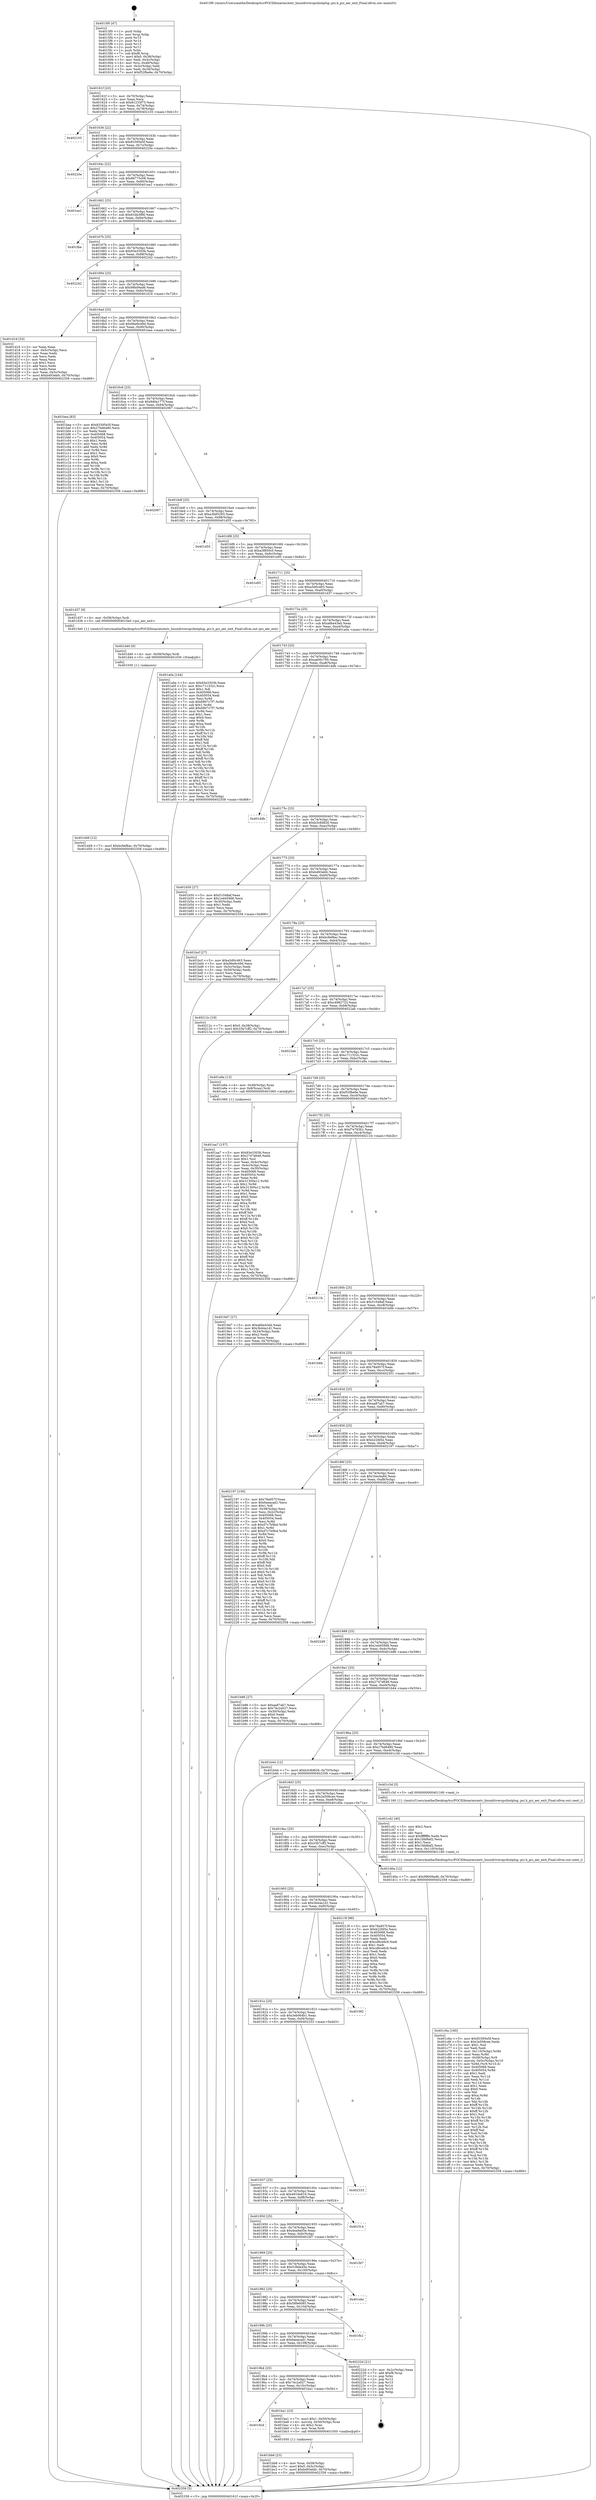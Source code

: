 digraph "0x4015f0" {
  label = "0x4015f0 (/mnt/c/Users/mathe/Desktop/tcc/POCII/binaries/extr_linuxdriverspcihotplug..pci.h_pci_aer_exit_Final-ollvm.out::main(0))"
  labelloc = "t"
  node[shape=record]

  Entry [label="",width=0.3,height=0.3,shape=circle,fillcolor=black,style=filled]
  "0x40161f" [label="{
     0x40161f [23]\l
     | [instrs]\l
     &nbsp;&nbsp;0x40161f \<+3\>: mov -0x70(%rbp),%eax\l
     &nbsp;&nbsp;0x401622 \<+2\>: mov %eax,%ecx\l
     &nbsp;&nbsp;0x401624 \<+6\>: sub $0x81233f75,%ecx\l
     &nbsp;&nbsp;0x40162a \<+3\>: mov %eax,-0x74(%rbp)\l
     &nbsp;&nbsp;0x40162d \<+3\>: mov %ecx,-0x78(%rbp)\l
     &nbsp;&nbsp;0x401630 \<+6\>: je 0000000000402103 \<main+0xb13\>\l
  }"]
  "0x402103" [label="{
     0x402103\l
  }", style=dashed]
  "0x401636" [label="{
     0x401636 [22]\l
     | [instrs]\l
     &nbsp;&nbsp;0x401636 \<+5\>: jmp 000000000040163b \<main+0x4b\>\l
     &nbsp;&nbsp;0x40163b \<+3\>: mov -0x74(%rbp),%eax\l
     &nbsp;&nbsp;0x40163e \<+5\>: sub $0x83395e5f,%eax\l
     &nbsp;&nbsp;0x401643 \<+3\>: mov %eax,-0x7c(%rbp)\l
     &nbsp;&nbsp;0x401646 \<+6\>: je 000000000040225e \<main+0xc6e\>\l
  }"]
  Exit [label="",width=0.3,height=0.3,shape=circle,fillcolor=black,style=filled,peripheries=2]
  "0x40225e" [label="{
     0x40225e\l
  }", style=dashed]
  "0x40164c" [label="{
     0x40164c [22]\l
     | [instrs]\l
     &nbsp;&nbsp;0x40164c \<+5\>: jmp 0000000000401651 \<main+0x61\>\l
     &nbsp;&nbsp;0x401651 \<+3\>: mov -0x74(%rbp),%eax\l
     &nbsp;&nbsp;0x401654 \<+5\>: sub $0x86775c08,%eax\l
     &nbsp;&nbsp;0x401659 \<+3\>: mov %eax,-0x80(%rbp)\l
     &nbsp;&nbsp;0x40165c \<+6\>: je 0000000000401ea1 \<main+0x8b1\>\l
  }"]
  "0x401d49" [label="{
     0x401d49 [12]\l
     | [instrs]\l
     &nbsp;&nbsp;0x401d49 \<+7\>: movl $0xbc9ef8ac,-0x70(%rbp)\l
     &nbsp;&nbsp;0x401d50 \<+5\>: jmp 0000000000402358 \<main+0xd68\>\l
  }"]
  "0x401ea1" [label="{
     0x401ea1\l
  }", style=dashed]
  "0x401662" [label="{
     0x401662 [25]\l
     | [instrs]\l
     &nbsp;&nbsp;0x401662 \<+5\>: jmp 0000000000401667 \<main+0x77\>\l
     &nbsp;&nbsp;0x401667 \<+3\>: mov -0x74(%rbp),%eax\l
     &nbsp;&nbsp;0x40166a \<+5\>: sub $0x91bb3f86,%eax\l
     &nbsp;&nbsp;0x40166f \<+6\>: mov %eax,-0x84(%rbp)\l
     &nbsp;&nbsp;0x401675 \<+6\>: je 0000000000401fbe \<main+0x9ce\>\l
  }"]
  "0x401d40" [label="{
     0x401d40 [9]\l
     | [instrs]\l
     &nbsp;&nbsp;0x401d40 \<+4\>: mov -0x58(%rbp),%rdi\l
     &nbsp;&nbsp;0x401d44 \<+5\>: call 0000000000401030 \<free@plt\>\l
     | [calls]\l
     &nbsp;&nbsp;0x401030 \{1\} (unknown)\l
  }"]
  "0x401fbe" [label="{
     0x401fbe\l
  }", style=dashed]
  "0x40167b" [label="{
     0x40167b [25]\l
     | [instrs]\l
     &nbsp;&nbsp;0x40167b \<+5\>: jmp 0000000000401680 \<main+0x90\>\l
     &nbsp;&nbsp;0x401680 \<+3\>: mov -0x74(%rbp),%eax\l
     &nbsp;&nbsp;0x401683 \<+5\>: sub $0x93e3303b,%eax\l
     &nbsp;&nbsp;0x401688 \<+6\>: mov %eax,-0x88(%rbp)\l
     &nbsp;&nbsp;0x40168e \<+6\>: je 0000000000402242 \<main+0xc52\>\l
  }"]
  "0x401c6a" [label="{
     0x401c6a [160]\l
     | [instrs]\l
     &nbsp;&nbsp;0x401c6a \<+5\>: mov $0x83395e5f,%ecx\l
     &nbsp;&nbsp;0x401c6f \<+5\>: mov $0x2e508cee,%edx\l
     &nbsp;&nbsp;0x401c74 \<+3\>: mov $0x1,%sil\l
     &nbsp;&nbsp;0x401c77 \<+2\>: xor %edi,%edi\l
     &nbsp;&nbsp;0x401c79 \<+7\>: mov -0x110(%rbp),%r8d\l
     &nbsp;&nbsp;0x401c80 \<+4\>: imul %eax,%r8d\l
     &nbsp;&nbsp;0x401c84 \<+4\>: mov -0x58(%rbp),%r9\l
     &nbsp;&nbsp;0x401c88 \<+4\>: movslq -0x5c(%rbp),%r10\l
     &nbsp;&nbsp;0x401c8c \<+4\>: mov %r8d,(%r9,%r10,4)\l
     &nbsp;&nbsp;0x401c90 \<+7\>: mov 0x405068,%eax\l
     &nbsp;&nbsp;0x401c97 \<+8\>: mov 0x405054,%r8d\l
     &nbsp;&nbsp;0x401c9f \<+3\>: sub $0x1,%edi\l
     &nbsp;&nbsp;0x401ca2 \<+3\>: mov %eax,%r11d\l
     &nbsp;&nbsp;0x401ca5 \<+3\>: add %edi,%r11d\l
     &nbsp;&nbsp;0x401ca8 \<+4\>: imul %r11d,%eax\l
     &nbsp;&nbsp;0x401cac \<+3\>: and $0x1,%eax\l
     &nbsp;&nbsp;0x401caf \<+3\>: cmp $0x0,%eax\l
     &nbsp;&nbsp;0x401cb2 \<+3\>: sete %bl\l
     &nbsp;&nbsp;0x401cb5 \<+4\>: cmp $0xa,%r8d\l
     &nbsp;&nbsp;0x401cb9 \<+4\>: setl %r14b\l
     &nbsp;&nbsp;0x401cbd \<+3\>: mov %bl,%r15b\l
     &nbsp;&nbsp;0x401cc0 \<+4\>: xor $0xff,%r15b\l
     &nbsp;&nbsp;0x401cc4 \<+3\>: mov %r14b,%r12b\l
     &nbsp;&nbsp;0x401cc7 \<+4\>: xor $0xff,%r12b\l
     &nbsp;&nbsp;0x401ccb \<+4\>: xor $0x1,%sil\l
     &nbsp;&nbsp;0x401ccf \<+3\>: mov %r15b,%r13b\l
     &nbsp;&nbsp;0x401cd2 \<+4\>: and $0xff,%r13b\l
     &nbsp;&nbsp;0x401cd6 \<+3\>: and %sil,%bl\l
     &nbsp;&nbsp;0x401cd9 \<+3\>: mov %r12b,%al\l
     &nbsp;&nbsp;0x401cdc \<+2\>: and $0xff,%al\l
     &nbsp;&nbsp;0x401cde \<+3\>: and %sil,%r14b\l
     &nbsp;&nbsp;0x401ce1 \<+3\>: or %bl,%r13b\l
     &nbsp;&nbsp;0x401ce4 \<+3\>: or %r14b,%al\l
     &nbsp;&nbsp;0x401ce7 \<+3\>: xor %al,%r13b\l
     &nbsp;&nbsp;0x401cea \<+3\>: or %r12b,%r15b\l
     &nbsp;&nbsp;0x401ced \<+4\>: xor $0xff,%r15b\l
     &nbsp;&nbsp;0x401cf1 \<+4\>: or $0x1,%sil\l
     &nbsp;&nbsp;0x401cf5 \<+3\>: and %sil,%r15b\l
     &nbsp;&nbsp;0x401cf8 \<+3\>: or %r15b,%r13b\l
     &nbsp;&nbsp;0x401cfb \<+4\>: test $0x1,%r13b\l
     &nbsp;&nbsp;0x401cff \<+3\>: cmovne %edx,%ecx\l
     &nbsp;&nbsp;0x401d02 \<+3\>: mov %ecx,-0x70(%rbp)\l
     &nbsp;&nbsp;0x401d05 \<+5\>: jmp 0000000000402358 \<main+0xd68\>\l
  }"]
  "0x402242" [label="{
     0x402242\l
  }", style=dashed]
  "0x401694" [label="{
     0x401694 [25]\l
     | [instrs]\l
     &nbsp;&nbsp;0x401694 \<+5\>: jmp 0000000000401699 \<main+0xa9\>\l
     &nbsp;&nbsp;0x401699 \<+3\>: mov -0x74(%rbp),%eax\l
     &nbsp;&nbsp;0x40169c \<+5\>: sub $0x99b09ad6,%eax\l
     &nbsp;&nbsp;0x4016a1 \<+6\>: mov %eax,-0x8c(%rbp)\l
     &nbsp;&nbsp;0x4016a7 \<+6\>: je 0000000000401d16 \<main+0x726\>\l
  }"]
  "0x401c42" [label="{
     0x401c42 [40]\l
     | [instrs]\l
     &nbsp;&nbsp;0x401c42 \<+5\>: mov $0x2,%ecx\l
     &nbsp;&nbsp;0x401c47 \<+1\>: cltd\l
     &nbsp;&nbsp;0x401c48 \<+2\>: idiv %ecx\l
     &nbsp;&nbsp;0x401c4a \<+6\>: imul $0xfffffffe,%edx,%ecx\l
     &nbsp;&nbsp;0x401c50 \<+6\>: sub $0x1fdd8af2,%ecx\l
     &nbsp;&nbsp;0x401c56 \<+3\>: add $0x1,%ecx\l
     &nbsp;&nbsp;0x401c59 \<+6\>: add $0x1fdd8af2,%ecx\l
     &nbsp;&nbsp;0x401c5f \<+6\>: mov %ecx,-0x110(%rbp)\l
     &nbsp;&nbsp;0x401c65 \<+5\>: call 0000000000401160 \<next_i\>\l
     | [calls]\l
     &nbsp;&nbsp;0x401160 \{1\} (/mnt/c/Users/mathe/Desktop/tcc/POCII/binaries/extr_linuxdriverspcihotplug..pci.h_pci_aer_exit_Final-ollvm.out::next_i)\l
  }"]
  "0x401d16" [label="{
     0x401d16 [33]\l
     | [instrs]\l
     &nbsp;&nbsp;0x401d16 \<+2\>: xor %eax,%eax\l
     &nbsp;&nbsp;0x401d18 \<+3\>: mov -0x5c(%rbp),%ecx\l
     &nbsp;&nbsp;0x401d1b \<+2\>: mov %eax,%edx\l
     &nbsp;&nbsp;0x401d1d \<+2\>: sub %ecx,%edx\l
     &nbsp;&nbsp;0x401d1f \<+2\>: mov %eax,%ecx\l
     &nbsp;&nbsp;0x401d21 \<+3\>: sub $0x1,%ecx\l
     &nbsp;&nbsp;0x401d24 \<+2\>: add %ecx,%edx\l
     &nbsp;&nbsp;0x401d26 \<+2\>: sub %edx,%eax\l
     &nbsp;&nbsp;0x401d28 \<+3\>: mov %eax,-0x5c(%rbp)\l
     &nbsp;&nbsp;0x401d2b \<+7\>: movl $0xb493ebfc,-0x70(%rbp)\l
     &nbsp;&nbsp;0x401d32 \<+5\>: jmp 0000000000402358 \<main+0xd68\>\l
  }"]
  "0x4016ad" [label="{
     0x4016ad [25]\l
     | [instrs]\l
     &nbsp;&nbsp;0x4016ad \<+5\>: jmp 00000000004016b2 \<main+0xc2\>\l
     &nbsp;&nbsp;0x4016b2 \<+3\>: mov -0x74(%rbp),%eax\l
     &nbsp;&nbsp;0x4016b5 \<+5\>: sub $0x9be9c49d,%eax\l
     &nbsp;&nbsp;0x4016ba \<+6\>: mov %eax,-0x90(%rbp)\l
     &nbsp;&nbsp;0x4016c0 \<+6\>: je 0000000000401bea \<main+0x5fa\>\l
  }"]
  "0x401bb8" [label="{
     0x401bb8 [23]\l
     | [instrs]\l
     &nbsp;&nbsp;0x401bb8 \<+4\>: mov %rax,-0x58(%rbp)\l
     &nbsp;&nbsp;0x401bbc \<+7\>: movl $0x0,-0x5c(%rbp)\l
     &nbsp;&nbsp;0x401bc3 \<+7\>: movl $0xb493ebfc,-0x70(%rbp)\l
     &nbsp;&nbsp;0x401bca \<+5\>: jmp 0000000000402358 \<main+0xd68\>\l
  }"]
  "0x401bea" [label="{
     0x401bea [83]\l
     | [instrs]\l
     &nbsp;&nbsp;0x401bea \<+5\>: mov $0x83395e5f,%eax\l
     &nbsp;&nbsp;0x401bef \<+5\>: mov $0x27bd6480,%ecx\l
     &nbsp;&nbsp;0x401bf4 \<+2\>: xor %edx,%edx\l
     &nbsp;&nbsp;0x401bf6 \<+7\>: mov 0x405068,%esi\l
     &nbsp;&nbsp;0x401bfd \<+7\>: mov 0x405054,%edi\l
     &nbsp;&nbsp;0x401c04 \<+3\>: sub $0x1,%edx\l
     &nbsp;&nbsp;0x401c07 \<+3\>: mov %esi,%r8d\l
     &nbsp;&nbsp;0x401c0a \<+3\>: add %edx,%r8d\l
     &nbsp;&nbsp;0x401c0d \<+4\>: imul %r8d,%esi\l
     &nbsp;&nbsp;0x401c11 \<+3\>: and $0x1,%esi\l
     &nbsp;&nbsp;0x401c14 \<+3\>: cmp $0x0,%esi\l
     &nbsp;&nbsp;0x401c17 \<+4\>: sete %r9b\l
     &nbsp;&nbsp;0x401c1b \<+3\>: cmp $0xa,%edi\l
     &nbsp;&nbsp;0x401c1e \<+4\>: setl %r10b\l
     &nbsp;&nbsp;0x401c22 \<+3\>: mov %r9b,%r11b\l
     &nbsp;&nbsp;0x401c25 \<+3\>: and %r10b,%r11b\l
     &nbsp;&nbsp;0x401c28 \<+3\>: xor %r10b,%r9b\l
     &nbsp;&nbsp;0x401c2b \<+3\>: or %r9b,%r11b\l
     &nbsp;&nbsp;0x401c2e \<+4\>: test $0x1,%r11b\l
     &nbsp;&nbsp;0x401c32 \<+3\>: cmovne %ecx,%eax\l
     &nbsp;&nbsp;0x401c35 \<+3\>: mov %eax,-0x70(%rbp)\l
     &nbsp;&nbsp;0x401c38 \<+5\>: jmp 0000000000402358 \<main+0xd68\>\l
  }"]
  "0x4016c6" [label="{
     0x4016c6 [25]\l
     | [instrs]\l
     &nbsp;&nbsp;0x4016c6 \<+5\>: jmp 00000000004016cb \<main+0xdb\>\l
     &nbsp;&nbsp;0x4016cb \<+3\>: mov -0x74(%rbp),%eax\l
     &nbsp;&nbsp;0x4016ce \<+5\>: sub $0x9d0a177f,%eax\l
     &nbsp;&nbsp;0x4016d3 \<+6\>: mov %eax,-0x94(%rbp)\l
     &nbsp;&nbsp;0x4016d9 \<+6\>: je 0000000000402067 \<main+0xa77\>\l
  }"]
  "0x4019cd" [label="{
     0x4019cd\l
  }", style=dashed]
  "0x402067" [label="{
     0x402067\l
  }", style=dashed]
  "0x4016df" [label="{
     0x4016df [25]\l
     | [instrs]\l
     &nbsp;&nbsp;0x4016df \<+5\>: jmp 00000000004016e4 \<main+0xf4\>\l
     &nbsp;&nbsp;0x4016e4 \<+3\>: mov -0x74(%rbp),%eax\l
     &nbsp;&nbsp;0x4016e7 \<+5\>: sub $0xa3b85293,%eax\l
     &nbsp;&nbsp;0x4016ec \<+6\>: mov %eax,-0x98(%rbp)\l
     &nbsp;&nbsp;0x4016f2 \<+6\>: je 0000000000401d55 \<main+0x765\>\l
  }"]
  "0x401ba1" [label="{
     0x401ba1 [23]\l
     | [instrs]\l
     &nbsp;&nbsp;0x401ba1 \<+7\>: movl $0x1,-0x50(%rbp)\l
     &nbsp;&nbsp;0x401ba8 \<+4\>: movslq -0x50(%rbp),%rax\l
     &nbsp;&nbsp;0x401bac \<+4\>: shl $0x2,%rax\l
     &nbsp;&nbsp;0x401bb0 \<+3\>: mov %rax,%rdi\l
     &nbsp;&nbsp;0x401bb3 \<+5\>: call 0000000000401050 \<malloc@plt\>\l
     | [calls]\l
     &nbsp;&nbsp;0x401050 \{1\} (unknown)\l
  }"]
  "0x401d55" [label="{
     0x401d55\l
  }", style=dashed]
  "0x4016f8" [label="{
     0x4016f8 [25]\l
     | [instrs]\l
     &nbsp;&nbsp;0x4016f8 \<+5\>: jmp 00000000004016fd \<main+0x10d\>\l
     &nbsp;&nbsp;0x4016fd \<+3\>: mov -0x74(%rbp),%eax\l
     &nbsp;&nbsp;0x401700 \<+5\>: sub $0xa3f850c0,%eax\l
     &nbsp;&nbsp;0x401705 \<+6\>: mov %eax,-0x9c(%rbp)\l
     &nbsp;&nbsp;0x40170b \<+6\>: je 0000000000401e95 \<main+0x8a5\>\l
  }"]
  "0x4019b4" [label="{
     0x4019b4 [25]\l
     | [instrs]\l
     &nbsp;&nbsp;0x4019b4 \<+5\>: jmp 00000000004019b9 \<main+0x3c9\>\l
     &nbsp;&nbsp;0x4019b9 \<+3\>: mov -0x74(%rbp),%eax\l
     &nbsp;&nbsp;0x4019bc \<+5\>: sub $0x74c2a027,%eax\l
     &nbsp;&nbsp;0x4019c1 \<+6\>: mov %eax,-0x10c(%rbp)\l
     &nbsp;&nbsp;0x4019c7 \<+6\>: je 0000000000401ba1 \<main+0x5b1\>\l
  }"]
  "0x401e95" [label="{
     0x401e95\l
  }", style=dashed]
  "0x401711" [label="{
     0x401711 [25]\l
     | [instrs]\l
     &nbsp;&nbsp;0x401711 \<+5\>: jmp 0000000000401716 \<main+0x126\>\l
     &nbsp;&nbsp;0x401716 \<+3\>: mov -0x74(%rbp),%eax\l
     &nbsp;&nbsp;0x401719 \<+5\>: sub $0xa5d0c463,%eax\l
     &nbsp;&nbsp;0x40171e \<+6\>: mov %eax,-0xa0(%rbp)\l
     &nbsp;&nbsp;0x401724 \<+6\>: je 0000000000401d37 \<main+0x747\>\l
  }"]
  "0x40222d" [label="{
     0x40222d [21]\l
     | [instrs]\l
     &nbsp;&nbsp;0x40222d \<+3\>: mov -0x2c(%rbp),%eax\l
     &nbsp;&nbsp;0x402230 \<+7\>: add $0xf8,%rsp\l
     &nbsp;&nbsp;0x402237 \<+1\>: pop %rbx\l
     &nbsp;&nbsp;0x402238 \<+2\>: pop %r12\l
     &nbsp;&nbsp;0x40223a \<+2\>: pop %r13\l
     &nbsp;&nbsp;0x40223c \<+2\>: pop %r14\l
     &nbsp;&nbsp;0x40223e \<+2\>: pop %r15\l
     &nbsp;&nbsp;0x402240 \<+1\>: pop %rbp\l
     &nbsp;&nbsp;0x402241 \<+1\>: ret\l
  }"]
  "0x401d37" [label="{
     0x401d37 [9]\l
     | [instrs]\l
     &nbsp;&nbsp;0x401d37 \<+4\>: mov -0x58(%rbp),%rdi\l
     &nbsp;&nbsp;0x401d3b \<+5\>: call 00000000004015e0 \<pci_aer_exit\>\l
     | [calls]\l
     &nbsp;&nbsp;0x4015e0 \{1\} (/mnt/c/Users/mathe/Desktop/tcc/POCII/binaries/extr_linuxdriverspcihotplug..pci.h_pci_aer_exit_Final-ollvm.out::pci_aer_exit)\l
  }"]
  "0x40172a" [label="{
     0x40172a [25]\l
     | [instrs]\l
     &nbsp;&nbsp;0x40172a \<+5\>: jmp 000000000040172f \<main+0x13f\>\l
     &nbsp;&nbsp;0x40172f \<+3\>: mov -0x74(%rbp),%eax\l
     &nbsp;&nbsp;0x401732 \<+5\>: sub $0xa6be43eb,%eax\l
     &nbsp;&nbsp;0x401737 \<+6\>: mov %eax,-0xa4(%rbp)\l
     &nbsp;&nbsp;0x40173d \<+6\>: je 0000000000401a0a \<main+0x41a\>\l
  }"]
  "0x40199b" [label="{
     0x40199b [25]\l
     | [instrs]\l
     &nbsp;&nbsp;0x40199b \<+5\>: jmp 00000000004019a0 \<main+0x3b0\>\l
     &nbsp;&nbsp;0x4019a0 \<+3\>: mov -0x74(%rbp),%eax\l
     &nbsp;&nbsp;0x4019a3 \<+5\>: sub $0x6aeacad1,%eax\l
     &nbsp;&nbsp;0x4019a8 \<+6\>: mov %eax,-0x108(%rbp)\l
     &nbsp;&nbsp;0x4019ae \<+6\>: je 000000000040222d \<main+0xc3d\>\l
  }"]
  "0x401a0a" [label="{
     0x401a0a [144]\l
     | [instrs]\l
     &nbsp;&nbsp;0x401a0a \<+5\>: mov $0x93e3303b,%eax\l
     &nbsp;&nbsp;0x401a0f \<+5\>: mov $0xc711332c,%ecx\l
     &nbsp;&nbsp;0x401a14 \<+2\>: mov $0x1,%dl\l
     &nbsp;&nbsp;0x401a16 \<+7\>: mov 0x405068,%esi\l
     &nbsp;&nbsp;0x401a1d \<+7\>: mov 0x405054,%edi\l
     &nbsp;&nbsp;0x401a24 \<+3\>: mov %esi,%r8d\l
     &nbsp;&nbsp;0x401a27 \<+7\>: sub $0x6907c7f7,%r8d\l
     &nbsp;&nbsp;0x401a2e \<+4\>: sub $0x1,%r8d\l
     &nbsp;&nbsp;0x401a32 \<+7\>: add $0x6907c7f7,%r8d\l
     &nbsp;&nbsp;0x401a39 \<+4\>: imul %r8d,%esi\l
     &nbsp;&nbsp;0x401a3d \<+3\>: and $0x1,%esi\l
     &nbsp;&nbsp;0x401a40 \<+3\>: cmp $0x0,%esi\l
     &nbsp;&nbsp;0x401a43 \<+4\>: sete %r9b\l
     &nbsp;&nbsp;0x401a47 \<+3\>: cmp $0xa,%edi\l
     &nbsp;&nbsp;0x401a4a \<+4\>: setl %r10b\l
     &nbsp;&nbsp;0x401a4e \<+3\>: mov %r9b,%r11b\l
     &nbsp;&nbsp;0x401a51 \<+4\>: xor $0xff,%r11b\l
     &nbsp;&nbsp;0x401a55 \<+3\>: mov %r10b,%bl\l
     &nbsp;&nbsp;0x401a58 \<+3\>: xor $0xff,%bl\l
     &nbsp;&nbsp;0x401a5b \<+3\>: xor $0x1,%dl\l
     &nbsp;&nbsp;0x401a5e \<+3\>: mov %r11b,%r14b\l
     &nbsp;&nbsp;0x401a61 \<+4\>: and $0xff,%r14b\l
     &nbsp;&nbsp;0x401a65 \<+3\>: and %dl,%r9b\l
     &nbsp;&nbsp;0x401a68 \<+3\>: mov %bl,%r15b\l
     &nbsp;&nbsp;0x401a6b \<+4\>: and $0xff,%r15b\l
     &nbsp;&nbsp;0x401a6f \<+3\>: and %dl,%r10b\l
     &nbsp;&nbsp;0x401a72 \<+3\>: or %r9b,%r14b\l
     &nbsp;&nbsp;0x401a75 \<+3\>: or %r10b,%r15b\l
     &nbsp;&nbsp;0x401a78 \<+3\>: xor %r15b,%r14b\l
     &nbsp;&nbsp;0x401a7b \<+3\>: or %bl,%r11b\l
     &nbsp;&nbsp;0x401a7e \<+4\>: xor $0xff,%r11b\l
     &nbsp;&nbsp;0x401a82 \<+3\>: or $0x1,%dl\l
     &nbsp;&nbsp;0x401a85 \<+3\>: and %dl,%r11b\l
     &nbsp;&nbsp;0x401a88 \<+3\>: or %r11b,%r14b\l
     &nbsp;&nbsp;0x401a8b \<+4\>: test $0x1,%r14b\l
     &nbsp;&nbsp;0x401a8f \<+3\>: cmovne %ecx,%eax\l
     &nbsp;&nbsp;0x401a92 \<+3\>: mov %eax,-0x70(%rbp)\l
     &nbsp;&nbsp;0x401a95 \<+5\>: jmp 0000000000402358 \<main+0xd68\>\l
  }"]
  "0x401743" [label="{
     0x401743 [25]\l
     | [instrs]\l
     &nbsp;&nbsp;0x401743 \<+5\>: jmp 0000000000401748 \<main+0x158\>\l
     &nbsp;&nbsp;0x401748 \<+3\>: mov -0x74(%rbp),%eax\l
     &nbsp;&nbsp;0x40174b \<+5\>: sub $0xaa00c795,%eax\l
     &nbsp;&nbsp;0x401750 \<+6\>: mov %eax,-0xa8(%rbp)\l
     &nbsp;&nbsp;0x401756 \<+6\>: je 0000000000401ddb \<main+0x7eb\>\l
  }"]
  "0x401fb2" [label="{
     0x401fb2\l
  }", style=dashed]
  "0x401ddb" [label="{
     0x401ddb\l
  }", style=dashed]
  "0x40175c" [label="{
     0x40175c [25]\l
     | [instrs]\l
     &nbsp;&nbsp;0x40175c \<+5\>: jmp 0000000000401761 \<main+0x171\>\l
     &nbsp;&nbsp;0x401761 \<+3\>: mov -0x74(%rbp),%eax\l
     &nbsp;&nbsp;0x401764 \<+5\>: sub $0xb3c8d826,%eax\l
     &nbsp;&nbsp;0x401769 \<+6\>: mov %eax,-0xac(%rbp)\l
     &nbsp;&nbsp;0x40176f \<+6\>: je 0000000000401b50 \<main+0x560\>\l
  }"]
  "0x401982" [label="{
     0x401982 [25]\l
     | [instrs]\l
     &nbsp;&nbsp;0x401982 \<+5\>: jmp 0000000000401987 \<main+0x397\>\l
     &nbsp;&nbsp;0x401987 \<+3\>: mov -0x74(%rbp),%eax\l
     &nbsp;&nbsp;0x40198a \<+5\>: sub $0x58fe6085,%eax\l
     &nbsp;&nbsp;0x40198f \<+6\>: mov %eax,-0x104(%rbp)\l
     &nbsp;&nbsp;0x401995 \<+6\>: je 0000000000401fb2 \<main+0x9c2\>\l
  }"]
  "0x401b50" [label="{
     0x401b50 [27]\l
     | [instrs]\l
     &nbsp;&nbsp;0x401b50 \<+5\>: mov $0x51048af,%eax\l
     &nbsp;&nbsp;0x401b55 \<+5\>: mov $0x1ed459d6,%ecx\l
     &nbsp;&nbsp;0x401b5a \<+3\>: mov -0x30(%rbp),%edx\l
     &nbsp;&nbsp;0x401b5d \<+3\>: cmp $0x1,%edx\l
     &nbsp;&nbsp;0x401b60 \<+3\>: cmovl %ecx,%eax\l
     &nbsp;&nbsp;0x401b63 \<+3\>: mov %eax,-0x70(%rbp)\l
     &nbsp;&nbsp;0x401b66 \<+5\>: jmp 0000000000402358 \<main+0xd68\>\l
  }"]
  "0x401775" [label="{
     0x401775 [25]\l
     | [instrs]\l
     &nbsp;&nbsp;0x401775 \<+5\>: jmp 000000000040177a \<main+0x18a\>\l
     &nbsp;&nbsp;0x40177a \<+3\>: mov -0x74(%rbp),%eax\l
     &nbsp;&nbsp;0x40177d \<+5\>: sub $0xb493ebfc,%eax\l
     &nbsp;&nbsp;0x401782 \<+6\>: mov %eax,-0xb0(%rbp)\l
     &nbsp;&nbsp;0x401788 \<+6\>: je 0000000000401bcf \<main+0x5df\>\l
  }"]
  "0x401ebc" [label="{
     0x401ebc\l
  }", style=dashed]
  "0x401bcf" [label="{
     0x401bcf [27]\l
     | [instrs]\l
     &nbsp;&nbsp;0x401bcf \<+5\>: mov $0xa5d0c463,%eax\l
     &nbsp;&nbsp;0x401bd4 \<+5\>: mov $0x9be9c49d,%ecx\l
     &nbsp;&nbsp;0x401bd9 \<+3\>: mov -0x5c(%rbp),%edx\l
     &nbsp;&nbsp;0x401bdc \<+3\>: cmp -0x50(%rbp),%edx\l
     &nbsp;&nbsp;0x401bdf \<+3\>: cmovl %ecx,%eax\l
     &nbsp;&nbsp;0x401be2 \<+3\>: mov %eax,-0x70(%rbp)\l
     &nbsp;&nbsp;0x401be5 \<+5\>: jmp 0000000000402358 \<main+0xd68\>\l
  }"]
  "0x40178e" [label="{
     0x40178e [25]\l
     | [instrs]\l
     &nbsp;&nbsp;0x40178e \<+5\>: jmp 0000000000401793 \<main+0x1a3\>\l
     &nbsp;&nbsp;0x401793 \<+3\>: mov -0x74(%rbp),%eax\l
     &nbsp;&nbsp;0x401796 \<+5\>: sub $0xbc9ef8ac,%eax\l
     &nbsp;&nbsp;0x40179b \<+6\>: mov %eax,-0xb4(%rbp)\l
     &nbsp;&nbsp;0x4017a1 \<+6\>: je 000000000040212c \<main+0xb3c\>\l
  }"]
  "0x401969" [label="{
     0x401969 [25]\l
     | [instrs]\l
     &nbsp;&nbsp;0x401969 \<+5\>: jmp 000000000040196e \<main+0x37e\>\l
     &nbsp;&nbsp;0x40196e \<+3\>: mov -0x74(%rbp),%eax\l
     &nbsp;&nbsp;0x401971 \<+5\>: sub $0x538da45e,%eax\l
     &nbsp;&nbsp;0x401976 \<+6\>: mov %eax,-0x100(%rbp)\l
     &nbsp;&nbsp;0x40197c \<+6\>: je 0000000000401ebc \<main+0x8cc\>\l
  }"]
  "0x40212c" [label="{
     0x40212c [19]\l
     | [instrs]\l
     &nbsp;&nbsp;0x40212c \<+7\>: movl $0x0,-0x38(%rbp)\l
     &nbsp;&nbsp;0x402133 \<+7\>: movl $0x33b7cff2,-0x70(%rbp)\l
     &nbsp;&nbsp;0x40213a \<+5\>: jmp 0000000000402358 \<main+0xd68\>\l
  }"]
  "0x4017a7" [label="{
     0x4017a7 [25]\l
     | [instrs]\l
     &nbsp;&nbsp;0x4017a7 \<+5\>: jmp 00000000004017ac \<main+0x1bc\>\l
     &nbsp;&nbsp;0x4017ac \<+3\>: mov -0x74(%rbp),%eax\l
     &nbsp;&nbsp;0x4017af \<+5\>: sub $0xc4982723,%eax\l
     &nbsp;&nbsp;0x4017b4 \<+6\>: mov %eax,-0xb8(%rbp)\l
     &nbsp;&nbsp;0x4017ba \<+6\>: je 00000000004022ab \<main+0xcbb\>\l
  }"]
  "0x401fd7" [label="{
     0x401fd7\l
  }", style=dashed]
  "0x4022ab" [label="{
     0x4022ab\l
  }", style=dashed]
  "0x4017c0" [label="{
     0x4017c0 [25]\l
     | [instrs]\l
     &nbsp;&nbsp;0x4017c0 \<+5\>: jmp 00000000004017c5 \<main+0x1d5\>\l
     &nbsp;&nbsp;0x4017c5 \<+3\>: mov -0x74(%rbp),%eax\l
     &nbsp;&nbsp;0x4017c8 \<+5\>: sub $0xc711332c,%eax\l
     &nbsp;&nbsp;0x4017cd \<+6\>: mov %eax,-0xbc(%rbp)\l
     &nbsp;&nbsp;0x4017d3 \<+6\>: je 0000000000401a9a \<main+0x4aa\>\l
  }"]
  "0x401950" [label="{
     0x401950 [25]\l
     | [instrs]\l
     &nbsp;&nbsp;0x401950 \<+5\>: jmp 0000000000401955 \<main+0x365\>\l
     &nbsp;&nbsp;0x401955 \<+3\>: mov -0x74(%rbp),%eax\l
     &nbsp;&nbsp;0x401958 \<+5\>: sub $0x4ea9a05e,%eax\l
     &nbsp;&nbsp;0x40195d \<+6\>: mov %eax,-0xfc(%rbp)\l
     &nbsp;&nbsp;0x401963 \<+6\>: je 0000000000401fd7 \<main+0x9e7\>\l
  }"]
  "0x401a9a" [label="{
     0x401a9a [13]\l
     | [instrs]\l
     &nbsp;&nbsp;0x401a9a \<+4\>: mov -0x48(%rbp),%rax\l
     &nbsp;&nbsp;0x401a9e \<+4\>: mov 0x8(%rax),%rdi\l
     &nbsp;&nbsp;0x401aa2 \<+5\>: call 0000000000401060 \<atoi@plt\>\l
     | [calls]\l
     &nbsp;&nbsp;0x401060 \{1\} (unknown)\l
  }"]
  "0x4017d9" [label="{
     0x4017d9 [25]\l
     | [instrs]\l
     &nbsp;&nbsp;0x4017d9 \<+5\>: jmp 00000000004017de \<main+0x1ee\>\l
     &nbsp;&nbsp;0x4017de \<+3\>: mov -0x74(%rbp),%eax\l
     &nbsp;&nbsp;0x4017e1 \<+5\>: sub $0xf52fbe6e,%eax\l
     &nbsp;&nbsp;0x4017e6 \<+6\>: mov %eax,-0xc0(%rbp)\l
     &nbsp;&nbsp;0x4017ec \<+6\>: je 00000000004019d7 \<main+0x3e7\>\l
  }"]
  "0x401f14" [label="{
     0x401f14\l
  }", style=dashed]
  "0x4019d7" [label="{
     0x4019d7 [27]\l
     | [instrs]\l
     &nbsp;&nbsp;0x4019d7 \<+5\>: mov $0xa6be43eb,%eax\l
     &nbsp;&nbsp;0x4019dc \<+5\>: mov $0x3b44a1d1,%ecx\l
     &nbsp;&nbsp;0x4019e1 \<+3\>: mov -0x34(%rbp),%edx\l
     &nbsp;&nbsp;0x4019e4 \<+3\>: cmp $0x2,%edx\l
     &nbsp;&nbsp;0x4019e7 \<+3\>: cmovne %ecx,%eax\l
     &nbsp;&nbsp;0x4019ea \<+3\>: mov %eax,-0x70(%rbp)\l
     &nbsp;&nbsp;0x4019ed \<+5\>: jmp 0000000000402358 \<main+0xd68\>\l
  }"]
  "0x4017f2" [label="{
     0x4017f2 [25]\l
     | [instrs]\l
     &nbsp;&nbsp;0x4017f2 \<+5\>: jmp 00000000004017f7 \<main+0x207\>\l
     &nbsp;&nbsp;0x4017f7 \<+3\>: mov -0x74(%rbp),%eax\l
     &nbsp;&nbsp;0x4017fa \<+5\>: sub $0xf7e783b1,%eax\l
     &nbsp;&nbsp;0x4017ff \<+6\>: mov %eax,-0xc4(%rbp)\l
     &nbsp;&nbsp;0x401805 \<+6\>: je 000000000040211b \<main+0xb2b\>\l
  }"]
  "0x402358" [label="{
     0x402358 [5]\l
     | [instrs]\l
     &nbsp;&nbsp;0x402358 \<+5\>: jmp 000000000040161f \<main+0x2f\>\l
  }"]
  "0x4015f0" [label="{
     0x4015f0 [47]\l
     | [instrs]\l
     &nbsp;&nbsp;0x4015f0 \<+1\>: push %rbp\l
     &nbsp;&nbsp;0x4015f1 \<+3\>: mov %rsp,%rbp\l
     &nbsp;&nbsp;0x4015f4 \<+2\>: push %r15\l
     &nbsp;&nbsp;0x4015f6 \<+2\>: push %r14\l
     &nbsp;&nbsp;0x4015f8 \<+2\>: push %r13\l
     &nbsp;&nbsp;0x4015fa \<+2\>: push %r12\l
     &nbsp;&nbsp;0x4015fc \<+1\>: push %rbx\l
     &nbsp;&nbsp;0x4015fd \<+7\>: sub $0xf8,%rsp\l
     &nbsp;&nbsp;0x401604 \<+7\>: movl $0x0,-0x38(%rbp)\l
     &nbsp;&nbsp;0x40160b \<+3\>: mov %edi,-0x3c(%rbp)\l
     &nbsp;&nbsp;0x40160e \<+4\>: mov %rsi,-0x48(%rbp)\l
     &nbsp;&nbsp;0x401612 \<+3\>: mov -0x3c(%rbp),%edi\l
     &nbsp;&nbsp;0x401615 \<+3\>: mov %edi,-0x34(%rbp)\l
     &nbsp;&nbsp;0x401618 \<+7\>: movl $0xf52fbe6e,-0x70(%rbp)\l
  }"]
  "0x401aa7" [label="{
     0x401aa7 [157]\l
     | [instrs]\l
     &nbsp;&nbsp;0x401aa7 \<+5\>: mov $0x93e3303b,%ecx\l
     &nbsp;&nbsp;0x401aac \<+5\>: mov $0x2747d646,%edx\l
     &nbsp;&nbsp;0x401ab1 \<+3\>: mov $0x1,%sil\l
     &nbsp;&nbsp;0x401ab4 \<+3\>: mov %eax,-0x4c(%rbp)\l
     &nbsp;&nbsp;0x401ab7 \<+3\>: mov -0x4c(%rbp),%eax\l
     &nbsp;&nbsp;0x401aba \<+3\>: mov %eax,-0x30(%rbp)\l
     &nbsp;&nbsp;0x401abd \<+7\>: mov 0x405068,%eax\l
     &nbsp;&nbsp;0x401ac4 \<+8\>: mov 0x405054,%r8d\l
     &nbsp;&nbsp;0x401acc \<+3\>: mov %eax,%r9d\l
     &nbsp;&nbsp;0x401acf \<+7\>: sub $0x31300a12,%r9d\l
     &nbsp;&nbsp;0x401ad6 \<+4\>: sub $0x1,%r9d\l
     &nbsp;&nbsp;0x401ada \<+7\>: add $0x31300a12,%r9d\l
     &nbsp;&nbsp;0x401ae1 \<+4\>: imul %r9d,%eax\l
     &nbsp;&nbsp;0x401ae5 \<+3\>: and $0x1,%eax\l
     &nbsp;&nbsp;0x401ae8 \<+3\>: cmp $0x0,%eax\l
     &nbsp;&nbsp;0x401aeb \<+4\>: sete %r10b\l
     &nbsp;&nbsp;0x401aef \<+4\>: cmp $0xa,%r8d\l
     &nbsp;&nbsp;0x401af3 \<+4\>: setl %r11b\l
     &nbsp;&nbsp;0x401af7 \<+3\>: mov %r10b,%bl\l
     &nbsp;&nbsp;0x401afa \<+3\>: xor $0xff,%bl\l
     &nbsp;&nbsp;0x401afd \<+3\>: mov %r11b,%r14b\l
     &nbsp;&nbsp;0x401b00 \<+4\>: xor $0xff,%r14b\l
     &nbsp;&nbsp;0x401b04 \<+4\>: xor $0x0,%sil\l
     &nbsp;&nbsp;0x401b08 \<+3\>: mov %bl,%r15b\l
     &nbsp;&nbsp;0x401b0b \<+4\>: and $0x0,%r15b\l
     &nbsp;&nbsp;0x401b0f \<+3\>: and %sil,%r10b\l
     &nbsp;&nbsp;0x401b12 \<+3\>: mov %r14b,%r12b\l
     &nbsp;&nbsp;0x401b15 \<+4\>: and $0x0,%r12b\l
     &nbsp;&nbsp;0x401b19 \<+3\>: and %sil,%r11b\l
     &nbsp;&nbsp;0x401b1c \<+3\>: or %r10b,%r15b\l
     &nbsp;&nbsp;0x401b1f \<+3\>: or %r11b,%r12b\l
     &nbsp;&nbsp;0x401b22 \<+3\>: xor %r12b,%r15b\l
     &nbsp;&nbsp;0x401b25 \<+3\>: or %r14b,%bl\l
     &nbsp;&nbsp;0x401b28 \<+3\>: xor $0xff,%bl\l
     &nbsp;&nbsp;0x401b2b \<+4\>: or $0x0,%sil\l
     &nbsp;&nbsp;0x401b2f \<+3\>: and %sil,%bl\l
     &nbsp;&nbsp;0x401b32 \<+3\>: or %bl,%r15b\l
     &nbsp;&nbsp;0x401b35 \<+4\>: test $0x1,%r15b\l
     &nbsp;&nbsp;0x401b39 \<+3\>: cmovne %edx,%ecx\l
     &nbsp;&nbsp;0x401b3c \<+3\>: mov %ecx,-0x70(%rbp)\l
     &nbsp;&nbsp;0x401b3f \<+5\>: jmp 0000000000402358 \<main+0xd68\>\l
  }"]
  "0x401937" [label="{
     0x401937 [25]\l
     | [instrs]\l
     &nbsp;&nbsp;0x401937 \<+5\>: jmp 000000000040193c \<main+0x34c\>\l
     &nbsp;&nbsp;0x40193c \<+3\>: mov -0x74(%rbp),%eax\l
     &nbsp;&nbsp;0x40193f \<+5\>: sub $0x4916e816,%eax\l
     &nbsp;&nbsp;0x401944 \<+6\>: mov %eax,-0xf8(%rbp)\l
     &nbsp;&nbsp;0x40194a \<+6\>: je 0000000000401f14 \<main+0x924\>\l
  }"]
  "0x40211b" [label="{
     0x40211b\l
  }", style=dashed]
  "0x40180b" [label="{
     0x40180b [25]\l
     | [instrs]\l
     &nbsp;&nbsp;0x40180b \<+5\>: jmp 0000000000401810 \<main+0x220\>\l
     &nbsp;&nbsp;0x401810 \<+3\>: mov -0x74(%rbp),%eax\l
     &nbsp;&nbsp;0x401813 \<+5\>: sub $0x51048af,%eax\l
     &nbsp;&nbsp;0x401818 \<+6\>: mov %eax,-0xc8(%rbp)\l
     &nbsp;&nbsp;0x40181e \<+6\>: je 0000000000401b6b \<main+0x57b\>\l
  }"]
  "0x402333" [label="{
     0x402333\l
  }", style=dashed]
  "0x401b6b" [label="{
     0x401b6b\l
  }", style=dashed]
  "0x401824" [label="{
     0x401824 [25]\l
     | [instrs]\l
     &nbsp;&nbsp;0x401824 \<+5\>: jmp 0000000000401829 \<main+0x239\>\l
     &nbsp;&nbsp;0x401829 \<+3\>: mov -0x74(%rbp),%eax\l
     &nbsp;&nbsp;0x40182c \<+5\>: sub $0x78a957f,%eax\l
     &nbsp;&nbsp;0x401831 \<+6\>: mov %eax,-0xcc(%rbp)\l
     &nbsp;&nbsp;0x401837 \<+6\>: je 0000000000402351 \<main+0xd61\>\l
  }"]
  "0x40191e" [label="{
     0x40191e [25]\l
     | [instrs]\l
     &nbsp;&nbsp;0x40191e \<+5\>: jmp 0000000000401923 \<main+0x333\>\l
     &nbsp;&nbsp;0x401923 \<+3\>: mov -0x74(%rbp),%eax\l
     &nbsp;&nbsp;0x401926 \<+5\>: sub $0x3eb064b1,%eax\l
     &nbsp;&nbsp;0x40192b \<+6\>: mov %eax,-0xf4(%rbp)\l
     &nbsp;&nbsp;0x401931 \<+6\>: je 0000000000402333 \<main+0xd43\>\l
  }"]
  "0x402351" [label="{
     0x402351\l
  }", style=dashed]
  "0x40183d" [label="{
     0x40183d [25]\l
     | [instrs]\l
     &nbsp;&nbsp;0x40183d \<+5\>: jmp 0000000000401842 \<main+0x252\>\l
     &nbsp;&nbsp;0x401842 \<+3\>: mov -0x74(%rbp),%eax\l
     &nbsp;&nbsp;0x401845 \<+5\>: sub $0xaa87ab7,%eax\l
     &nbsp;&nbsp;0x40184a \<+6\>: mov %eax,-0xd0(%rbp)\l
     &nbsp;&nbsp;0x401850 \<+6\>: je 000000000040210f \<main+0xb1f\>\l
  }"]
  "0x4019f2" [label="{
     0x4019f2\l
  }", style=dashed]
  "0x40210f" [label="{
     0x40210f\l
  }", style=dashed]
  "0x401856" [label="{
     0x401856 [25]\l
     | [instrs]\l
     &nbsp;&nbsp;0x401856 \<+5\>: jmp 000000000040185b \<main+0x26b\>\l
     &nbsp;&nbsp;0x40185b \<+3\>: mov -0x74(%rbp),%eax\l
     &nbsp;&nbsp;0x40185e \<+5\>: sub $0xb22fd5e,%eax\l
     &nbsp;&nbsp;0x401863 \<+6\>: mov %eax,-0xd4(%rbp)\l
     &nbsp;&nbsp;0x401869 \<+6\>: je 0000000000402197 \<main+0xba7\>\l
  }"]
  "0x401905" [label="{
     0x401905 [25]\l
     | [instrs]\l
     &nbsp;&nbsp;0x401905 \<+5\>: jmp 000000000040190a \<main+0x31a\>\l
     &nbsp;&nbsp;0x40190a \<+3\>: mov -0x74(%rbp),%eax\l
     &nbsp;&nbsp;0x40190d \<+5\>: sub $0x3b44a1d1,%eax\l
     &nbsp;&nbsp;0x401912 \<+6\>: mov %eax,-0xf0(%rbp)\l
     &nbsp;&nbsp;0x401918 \<+6\>: je 00000000004019f2 \<main+0x402\>\l
  }"]
  "0x402197" [label="{
     0x402197 [150]\l
     | [instrs]\l
     &nbsp;&nbsp;0x402197 \<+5\>: mov $0x78a957f,%eax\l
     &nbsp;&nbsp;0x40219c \<+5\>: mov $0x6aeacad1,%ecx\l
     &nbsp;&nbsp;0x4021a1 \<+2\>: mov $0x1,%dl\l
     &nbsp;&nbsp;0x4021a3 \<+3\>: mov -0x38(%rbp),%esi\l
     &nbsp;&nbsp;0x4021a6 \<+3\>: mov %esi,-0x2c(%rbp)\l
     &nbsp;&nbsp;0x4021a9 \<+7\>: mov 0x405068,%esi\l
     &nbsp;&nbsp;0x4021b0 \<+7\>: mov 0x405054,%edi\l
     &nbsp;&nbsp;0x4021b7 \<+3\>: mov %esi,%r8d\l
     &nbsp;&nbsp;0x4021ba \<+7\>: sub $0xd7c7b9bd,%r8d\l
     &nbsp;&nbsp;0x4021c1 \<+4\>: sub $0x1,%r8d\l
     &nbsp;&nbsp;0x4021c5 \<+7\>: add $0xd7c7b9bd,%r8d\l
     &nbsp;&nbsp;0x4021cc \<+4\>: imul %r8d,%esi\l
     &nbsp;&nbsp;0x4021d0 \<+3\>: and $0x1,%esi\l
     &nbsp;&nbsp;0x4021d3 \<+3\>: cmp $0x0,%esi\l
     &nbsp;&nbsp;0x4021d6 \<+4\>: sete %r9b\l
     &nbsp;&nbsp;0x4021da \<+3\>: cmp $0xa,%edi\l
     &nbsp;&nbsp;0x4021dd \<+4\>: setl %r10b\l
     &nbsp;&nbsp;0x4021e1 \<+3\>: mov %r9b,%r11b\l
     &nbsp;&nbsp;0x4021e4 \<+4\>: xor $0xff,%r11b\l
     &nbsp;&nbsp;0x4021e8 \<+3\>: mov %r10b,%bl\l
     &nbsp;&nbsp;0x4021eb \<+3\>: xor $0xff,%bl\l
     &nbsp;&nbsp;0x4021ee \<+3\>: xor $0x0,%dl\l
     &nbsp;&nbsp;0x4021f1 \<+3\>: mov %r11b,%r14b\l
     &nbsp;&nbsp;0x4021f4 \<+4\>: and $0x0,%r14b\l
     &nbsp;&nbsp;0x4021f8 \<+3\>: and %dl,%r9b\l
     &nbsp;&nbsp;0x4021fb \<+3\>: mov %bl,%r15b\l
     &nbsp;&nbsp;0x4021fe \<+4\>: and $0x0,%r15b\l
     &nbsp;&nbsp;0x402202 \<+3\>: and %dl,%r10b\l
     &nbsp;&nbsp;0x402205 \<+3\>: or %r9b,%r14b\l
     &nbsp;&nbsp;0x402208 \<+3\>: or %r10b,%r15b\l
     &nbsp;&nbsp;0x40220b \<+3\>: xor %r15b,%r14b\l
     &nbsp;&nbsp;0x40220e \<+3\>: or %bl,%r11b\l
     &nbsp;&nbsp;0x402211 \<+4\>: xor $0xff,%r11b\l
     &nbsp;&nbsp;0x402215 \<+3\>: or $0x0,%dl\l
     &nbsp;&nbsp;0x402218 \<+3\>: and %dl,%r11b\l
     &nbsp;&nbsp;0x40221b \<+3\>: or %r11b,%r14b\l
     &nbsp;&nbsp;0x40221e \<+4\>: test $0x1,%r14b\l
     &nbsp;&nbsp;0x402222 \<+3\>: cmovne %ecx,%eax\l
     &nbsp;&nbsp;0x402225 \<+3\>: mov %eax,-0x70(%rbp)\l
     &nbsp;&nbsp;0x402228 \<+5\>: jmp 0000000000402358 \<main+0xd68\>\l
  }"]
  "0x40186f" [label="{
     0x40186f [25]\l
     | [instrs]\l
     &nbsp;&nbsp;0x40186f \<+5\>: jmp 0000000000401874 \<main+0x284\>\l
     &nbsp;&nbsp;0x401874 \<+3\>: mov -0x74(%rbp),%eax\l
     &nbsp;&nbsp;0x401877 \<+5\>: sub $0x1becba84,%eax\l
     &nbsp;&nbsp;0x40187c \<+6\>: mov %eax,-0xd8(%rbp)\l
     &nbsp;&nbsp;0x401882 \<+6\>: je 00000000004022d9 \<main+0xce9\>\l
  }"]
  "0x40213f" [label="{
     0x40213f [88]\l
     | [instrs]\l
     &nbsp;&nbsp;0x40213f \<+5\>: mov $0x78a957f,%eax\l
     &nbsp;&nbsp;0x402144 \<+5\>: mov $0xb22fd5e,%ecx\l
     &nbsp;&nbsp;0x402149 \<+7\>: mov 0x405068,%edx\l
     &nbsp;&nbsp;0x402150 \<+7\>: mov 0x405054,%esi\l
     &nbsp;&nbsp;0x402157 \<+2\>: mov %edx,%edi\l
     &nbsp;&nbsp;0x402159 \<+6\>: add $0xcd6ce6c6,%edi\l
     &nbsp;&nbsp;0x40215f \<+3\>: sub $0x1,%edi\l
     &nbsp;&nbsp;0x402162 \<+6\>: sub $0xcd6ce6c6,%edi\l
     &nbsp;&nbsp;0x402168 \<+3\>: imul %edi,%edx\l
     &nbsp;&nbsp;0x40216b \<+3\>: and $0x1,%edx\l
     &nbsp;&nbsp;0x40216e \<+3\>: cmp $0x0,%edx\l
     &nbsp;&nbsp;0x402171 \<+4\>: sete %r8b\l
     &nbsp;&nbsp;0x402175 \<+3\>: cmp $0xa,%esi\l
     &nbsp;&nbsp;0x402178 \<+4\>: setl %r9b\l
     &nbsp;&nbsp;0x40217c \<+3\>: mov %r8b,%r10b\l
     &nbsp;&nbsp;0x40217f \<+3\>: and %r9b,%r10b\l
     &nbsp;&nbsp;0x402182 \<+3\>: xor %r9b,%r8b\l
     &nbsp;&nbsp;0x402185 \<+3\>: or %r8b,%r10b\l
     &nbsp;&nbsp;0x402188 \<+4\>: test $0x1,%r10b\l
     &nbsp;&nbsp;0x40218c \<+3\>: cmovne %ecx,%eax\l
     &nbsp;&nbsp;0x40218f \<+3\>: mov %eax,-0x70(%rbp)\l
     &nbsp;&nbsp;0x402192 \<+5\>: jmp 0000000000402358 \<main+0xd68\>\l
  }"]
  "0x4022d9" [label="{
     0x4022d9\l
  }", style=dashed]
  "0x401888" [label="{
     0x401888 [25]\l
     | [instrs]\l
     &nbsp;&nbsp;0x401888 \<+5\>: jmp 000000000040188d \<main+0x29d\>\l
     &nbsp;&nbsp;0x40188d \<+3\>: mov -0x74(%rbp),%eax\l
     &nbsp;&nbsp;0x401890 \<+5\>: sub $0x1ed459d6,%eax\l
     &nbsp;&nbsp;0x401895 \<+6\>: mov %eax,-0xdc(%rbp)\l
     &nbsp;&nbsp;0x40189b \<+6\>: je 0000000000401b86 \<main+0x596\>\l
  }"]
  "0x4018ec" [label="{
     0x4018ec [25]\l
     | [instrs]\l
     &nbsp;&nbsp;0x4018ec \<+5\>: jmp 00000000004018f1 \<main+0x301\>\l
     &nbsp;&nbsp;0x4018f1 \<+3\>: mov -0x74(%rbp),%eax\l
     &nbsp;&nbsp;0x4018f4 \<+5\>: sub $0x33b7cff2,%eax\l
     &nbsp;&nbsp;0x4018f9 \<+6\>: mov %eax,-0xec(%rbp)\l
     &nbsp;&nbsp;0x4018ff \<+6\>: je 000000000040213f \<main+0xb4f\>\l
  }"]
  "0x401b86" [label="{
     0x401b86 [27]\l
     | [instrs]\l
     &nbsp;&nbsp;0x401b86 \<+5\>: mov $0xaa87ab7,%eax\l
     &nbsp;&nbsp;0x401b8b \<+5\>: mov $0x74c2a027,%ecx\l
     &nbsp;&nbsp;0x401b90 \<+3\>: mov -0x30(%rbp),%edx\l
     &nbsp;&nbsp;0x401b93 \<+3\>: cmp $0x0,%edx\l
     &nbsp;&nbsp;0x401b96 \<+3\>: cmove %ecx,%eax\l
     &nbsp;&nbsp;0x401b99 \<+3\>: mov %eax,-0x70(%rbp)\l
     &nbsp;&nbsp;0x401b9c \<+5\>: jmp 0000000000402358 \<main+0xd68\>\l
  }"]
  "0x4018a1" [label="{
     0x4018a1 [25]\l
     | [instrs]\l
     &nbsp;&nbsp;0x4018a1 \<+5\>: jmp 00000000004018a6 \<main+0x2b6\>\l
     &nbsp;&nbsp;0x4018a6 \<+3\>: mov -0x74(%rbp),%eax\l
     &nbsp;&nbsp;0x4018a9 \<+5\>: sub $0x2747d646,%eax\l
     &nbsp;&nbsp;0x4018ae \<+6\>: mov %eax,-0xe0(%rbp)\l
     &nbsp;&nbsp;0x4018b4 \<+6\>: je 0000000000401b44 \<main+0x554\>\l
  }"]
  "0x401d0a" [label="{
     0x401d0a [12]\l
     | [instrs]\l
     &nbsp;&nbsp;0x401d0a \<+7\>: movl $0x99b09ad6,-0x70(%rbp)\l
     &nbsp;&nbsp;0x401d11 \<+5\>: jmp 0000000000402358 \<main+0xd68\>\l
  }"]
  "0x401b44" [label="{
     0x401b44 [12]\l
     | [instrs]\l
     &nbsp;&nbsp;0x401b44 \<+7\>: movl $0xb3c8d826,-0x70(%rbp)\l
     &nbsp;&nbsp;0x401b4b \<+5\>: jmp 0000000000402358 \<main+0xd68\>\l
  }"]
  "0x4018ba" [label="{
     0x4018ba [25]\l
     | [instrs]\l
     &nbsp;&nbsp;0x4018ba \<+5\>: jmp 00000000004018bf \<main+0x2cf\>\l
     &nbsp;&nbsp;0x4018bf \<+3\>: mov -0x74(%rbp),%eax\l
     &nbsp;&nbsp;0x4018c2 \<+5\>: sub $0x27bd6480,%eax\l
     &nbsp;&nbsp;0x4018c7 \<+6\>: mov %eax,-0xe4(%rbp)\l
     &nbsp;&nbsp;0x4018cd \<+6\>: je 0000000000401c3d \<main+0x64d\>\l
  }"]
  "0x4018d3" [label="{
     0x4018d3 [25]\l
     | [instrs]\l
     &nbsp;&nbsp;0x4018d3 \<+5\>: jmp 00000000004018d8 \<main+0x2e8\>\l
     &nbsp;&nbsp;0x4018d8 \<+3\>: mov -0x74(%rbp),%eax\l
     &nbsp;&nbsp;0x4018db \<+5\>: sub $0x2e508cee,%eax\l
     &nbsp;&nbsp;0x4018e0 \<+6\>: mov %eax,-0xe8(%rbp)\l
     &nbsp;&nbsp;0x4018e6 \<+6\>: je 0000000000401d0a \<main+0x71a\>\l
  }"]
  "0x401c3d" [label="{
     0x401c3d [5]\l
     | [instrs]\l
     &nbsp;&nbsp;0x401c3d \<+5\>: call 0000000000401160 \<next_i\>\l
     | [calls]\l
     &nbsp;&nbsp;0x401160 \{1\} (/mnt/c/Users/mathe/Desktop/tcc/POCII/binaries/extr_linuxdriverspcihotplug..pci.h_pci_aer_exit_Final-ollvm.out::next_i)\l
  }"]
  Entry -> "0x4015f0" [label=" 1"]
  "0x40161f" -> "0x402103" [label=" 0"]
  "0x40161f" -> "0x401636" [label=" 18"]
  "0x40222d" -> Exit [label=" 1"]
  "0x401636" -> "0x40225e" [label=" 0"]
  "0x401636" -> "0x40164c" [label=" 18"]
  "0x402197" -> "0x402358" [label=" 1"]
  "0x40164c" -> "0x401ea1" [label=" 0"]
  "0x40164c" -> "0x401662" [label=" 18"]
  "0x40213f" -> "0x402358" [label=" 1"]
  "0x401662" -> "0x401fbe" [label=" 0"]
  "0x401662" -> "0x40167b" [label=" 18"]
  "0x40212c" -> "0x402358" [label=" 1"]
  "0x40167b" -> "0x402242" [label=" 0"]
  "0x40167b" -> "0x401694" [label=" 18"]
  "0x401d49" -> "0x402358" [label=" 1"]
  "0x401694" -> "0x401d16" [label=" 1"]
  "0x401694" -> "0x4016ad" [label=" 17"]
  "0x401d40" -> "0x401d49" [label=" 1"]
  "0x4016ad" -> "0x401bea" [label=" 1"]
  "0x4016ad" -> "0x4016c6" [label=" 16"]
  "0x401d37" -> "0x401d40" [label=" 1"]
  "0x4016c6" -> "0x402067" [label=" 0"]
  "0x4016c6" -> "0x4016df" [label=" 16"]
  "0x401d16" -> "0x402358" [label=" 1"]
  "0x4016df" -> "0x401d55" [label=" 0"]
  "0x4016df" -> "0x4016f8" [label=" 16"]
  "0x401d0a" -> "0x402358" [label=" 1"]
  "0x4016f8" -> "0x401e95" [label=" 0"]
  "0x4016f8" -> "0x401711" [label=" 16"]
  "0x401c42" -> "0x401c6a" [label=" 1"]
  "0x401711" -> "0x401d37" [label=" 1"]
  "0x401711" -> "0x40172a" [label=" 15"]
  "0x401c3d" -> "0x401c42" [label=" 1"]
  "0x40172a" -> "0x401a0a" [label=" 1"]
  "0x40172a" -> "0x401743" [label=" 14"]
  "0x401bcf" -> "0x402358" [label=" 2"]
  "0x401743" -> "0x401ddb" [label=" 0"]
  "0x401743" -> "0x40175c" [label=" 14"]
  "0x401bb8" -> "0x402358" [label=" 1"]
  "0x40175c" -> "0x401b50" [label=" 1"]
  "0x40175c" -> "0x401775" [label=" 13"]
  "0x4019b4" -> "0x4019cd" [label=" 0"]
  "0x401775" -> "0x401bcf" [label=" 2"]
  "0x401775" -> "0x40178e" [label=" 11"]
  "0x4019b4" -> "0x401ba1" [label=" 1"]
  "0x40178e" -> "0x40212c" [label=" 1"]
  "0x40178e" -> "0x4017a7" [label=" 10"]
  "0x40199b" -> "0x4019b4" [label=" 1"]
  "0x4017a7" -> "0x4022ab" [label=" 0"]
  "0x4017a7" -> "0x4017c0" [label=" 10"]
  "0x40199b" -> "0x40222d" [label=" 1"]
  "0x4017c0" -> "0x401a9a" [label=" 1"]
  "0x4017c0" -> "0x4017d9" [label=" 9"]
  "0x401982" -> "0x40199b" [label=" 2"]
  "0x4017d9" -> "0x4019d7" [label=" 1"]
  "0x4017d9" -> "0x4017f2" [label=" 8"]
  "0x4019d7" -> "0x402358" [label=" 1"]
  "0x4015f0" -> "0x40161f" [label=" 1"]
  "0x402358" -> "0x40161f" [label=" 17"]
  "0x401a0a" -> "0x402358" [label=" 1"]
  "0x401a9a" -> "0x401aa7" [label=" 1"]
  "0x401aa7" -> "0x402358" [label=" 1"]
  "0x401982" -> "0x401fb2" [label=" 0"]
  "0x4017f2" -> "0x40211b" [label=" 0"]
  "0x4017f2" -> "0x40180b" [label=" 8"]
  "0x401969" -> "0x401982" [label=" 2"]
  "0x40180b" -> "0x401b6b" [label=" 0"]
  "0x40180b" -> "0x401824" [label=" 8"]
  "0x401969" -> "0x401ebc" [label=" 0"]
  "0x401824" -> "0x402351" [label=" 0"]
  "0x401824" -> "0x40183d" [label=" 8"]
  "0x401950" -> "0x401969" [label=" 2"]
  "0x40183d" -> "0x40210f" [label=" 0"]
  "0x40183d" -> "0x401856" [label=" 8"]
  "0x401950" -> "0x401fd7" [label=" 0"]
  "0x401856" -> "0x402197" [label=" 1"]
  "0x401856" -> "0x40186f" [label=" 7"]
  "0x401937" -> "0x401950" [label=" 2"]
  "0x40186f" -> "0x4022d9" [label=" 0"]
  "0x40186f" -> "0x401888" [label=" 7"]
  "0x401937" -> "0x401f14" [label=" 0"]
  "0x401888" -> "0x401b86" [label=" 1"]
  "0x401888" -> "0x4018a1" [label=" 6"]
  "0x40191e" -> "0x401937" [label=" 2"]
  "0x4018a1" -> "0x401b44" [label=" 1"]
  "0x4018a1" -> "0x4018ba" [label=" 5"]
  "0x401b44" -> "0x402358" [label=" 1"]
  "0x401b50" -> "0x402358" [label=" 1"]
  "0x401b86" -> "0x402358" [label=" 1"]
  "0x40191e" -> "0x402333" [label=" 0"]
  "0x4018ba" -> "0x401c3d" [label=" 1"]
  "0x4018ba" -> "0x4018d3" [label=" 4"]
  "0x401c6a" -> "0x402358" [label=" 1"]
  "0x4018d3" -> "0x401d0a" [label=" 1"]
  "0x4018d3" -> "0x4018ec" [label=" 3"]
  "0x401ba1" -> "0x401bb8" [label=" 1"]
  "0x4018ec" -> "0x40213f" [label=" 1"]
  "0x4018ec" -> "0x401905" [label=" 2"]
  "0x401bea" -> "0x402358" [label=" 1"]
  "0x401905" -> "0x4019f2" [label=" 0"]
  "0x401905" -> "0x40191e" [label=" 2"]
}
